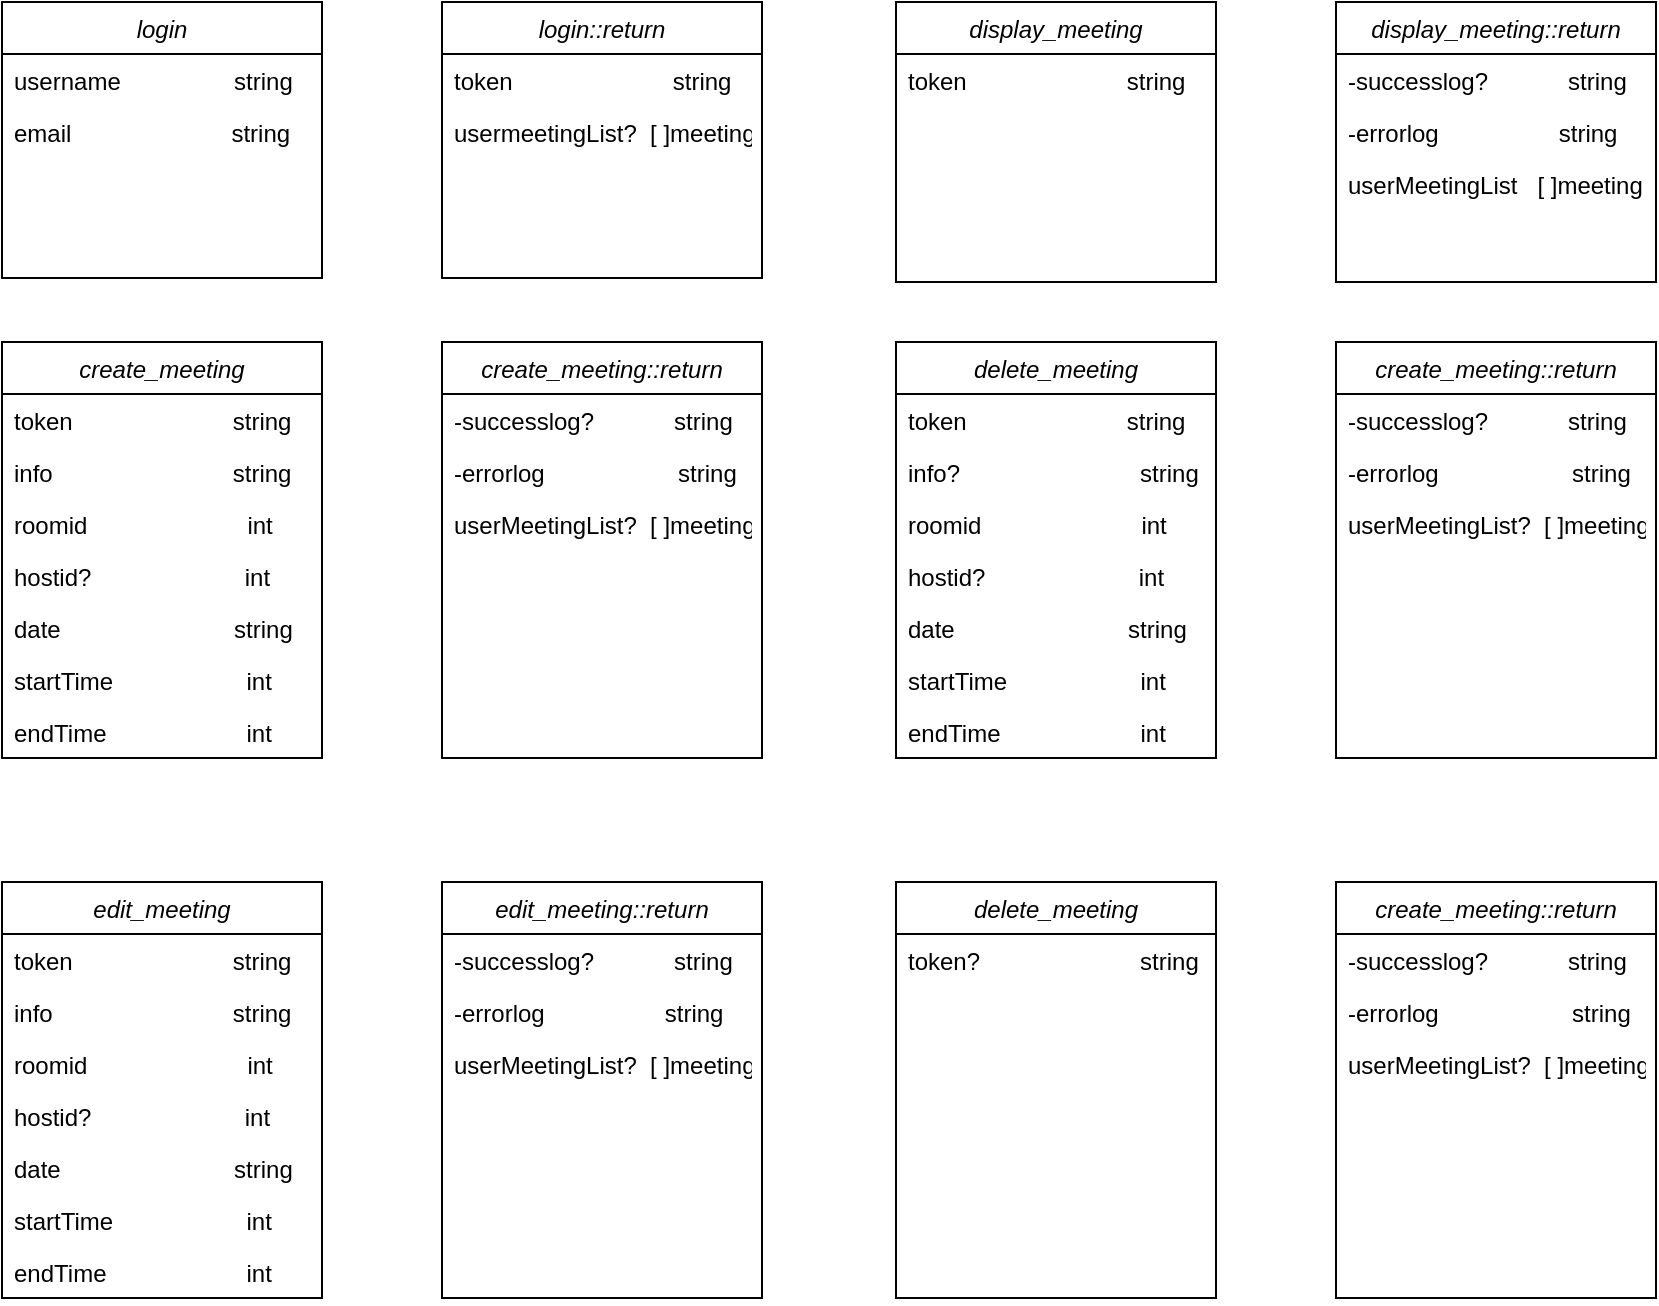 <mxfile version="16.0.0" type="github">
  <diagram id="C5RBs43oDa-KdzZeNtuy" name="Page-1">
    <mxGraphModel dx="1038" dy="547" grid="1" gridSize="10" guides="1" tooltips="1" connect="1" arrows="1" fold="1" page="1" pageScale="1" pageWidth="827" pageHeight="1169" math="0" shadow="0">
      <root>
        <mxCell id="WIyWlLk6GJQsqaUBKTNV-0" />
        <mxCell id="WIyWlLk6GJQsqaUBKTNV-1" parent="WIyWlLk6GJQsqaUBKTNV-0" />
        <mxCell id="zkfFHV4jXpPFQw0GAbJ--0" value="login" style="swimlane;fontStyle=2;align=center;verticalAlign=top;childLayout=stackLayout;horizontal=1;startSize=26;horizontalStack=0;resizeParent=1;resizeLast=0;collapsible=1;marginBottom=0;rounded=0;shadow=0;strokeWidth=1;" parent="WIyWlLk6GJQsqaUBKTNV-1" vertex="1">
          <mxGeometry width="160" height="138" as="geometry">
            <mxRectangle x="230" y="140" width="160" height="26" as="alternateBounds" />
          </mxGeometry>
        </mxCell>
        <mxCell id="zkfFHV4jXpPFQw0GAbJ--1" value="username                 string" style="text;align=left;verticalAlign=top;spacingLeft=4;spacingRight=4;overflow=hidden;rotatable=0;points=[[0,0.5],[1,0.5]];portConstraint=eastwest;" parent="zkfFHV4jXpPFQw0GAbJ--0" vertex="1">
          <mxGeometry y="26" width="160" height="26" as="geometry" />
        </mxCell>
        <mxCell id="zkfFHV4jXpPFQw0GAbJ--2" value="email                        string" style="text;align=left;verticalAlign=top;spacingLeft=4;spacingRight=4;overflow=hidden;rotatable=0;points=[[0,0.5],[1,0.5]];portConstraint=eastwest;rounded=0;shadow=0;html=0;" parent="zkfFHV4jXpPFQw0GAbJ--0" vertex="1">
          <mxGeometry y="52" width="160" height="26" as="geometry" />
        </mxCell>
        <mxCell id="tHx4wmTU4R1yA807eMMg-0" value="login::return" style="swimlane;fontStyle=2;align=center;verticalAlign=top;childLayout=stackLayout;horizontal=1;startSize=26;horizontalStack=0;resizeParent=1;resizeLast=0;collapsible=1;marginBottom=0;rounded=0;shadow=0;strokeWidth=1;" vertex="1" parent="WIyWlLk6GJQsqaUBKTNV-1">
          <mxGeometry x="220" width="160" height="138" as="geometry">
            <mxRectangle x="230" y="140" width="160" height="26" as="alternateBounds" />
          </mxGeometry>
        </mxCell>
        <mxCell id="tHx4wmTU4R1yA807eMMg-1" value="token                        string" style="text;align=left;verticalAlign=top;spacingLeft=4;spacingRight=4;overflow=hidden;rotatable=0;points=[[0,0.5],[1,0.5]];portConstraint=eastwest;" vertex="1" parent="tHx4wmTU4R1yA807eMMg-0">
          <mxGeometry y="26" width="160" height="26" as="geometry" />
        </mxCell>
        <mxCell id="tHx4wmTU4R1yA807eMMg-2" value="usermeetingList?  [ ]meeting" style="text;align=left;verticalAlign=top;spacingLeft=4;spacingRight=4;overflow=hidden;rotatable=0;points=[[0,0.5],[1,0.5]];portConstraint=eastwest;rounded=0;shadow=0;html=0;" vertex="1" parent="tHx4wmTU4R1yA807eMMg-0">
          <mxGeometry y="52" width="160" height="26" as="geometry" />
        </mxCell>
        <mxCell id="tHx4wmTU4R1yA807eMMg-3" value="create_meeting" style="swimlane;fontStyle=2;align=center;verticalAlign=top;childLayout=stackLayout;horizontal=1;startSize=26;horizontalStack=0;resizeParent=1;resizeLast=0;collapsible=1;marginBottom=0;rounded=0;shadow=0;strokeWidth=1;" vertex="1" parent="WIyWlLk6GJQsqaUBKTNV-1">
          <mxGeometry y="170" width="160" height="208" as="geometry">
            <mxRectangle x="230" y="140" width="160" height="26" as="alternateBounds" />
          </mxGeometry>
        </mxCell>
        <mxCell id="tHx4wmTU4R1yA807eMMg-4" value="token                        string" style="text;align=left;verticalAlign=top;spacingLeft=4;spacingRight=4;overflow=hidden;rotatable=0;points=[[0,0.5],[1,0.5]];portConstraint=eastwest;" vertex="1" parent="tHx4wmTU4R1yA807eMMg-3">
          <mxGeometry y="26" width="160" height="26" as="geometry" />
        </mxCell>
        <mxCell id="tHx4wmTU4R1yA807eMMg-5" value="info                           string" style="text;align=left;verticalAlign=top;spacingLeft=4;spacingRight=4;overflow=hidden;rotatable=0;points=[[0,0.5],[1,0.5]];portConstraint=eastwest;rounded=0;shadow=0;html=0;" vertex="1" parent="tHx4wmTU4R1yA807eMMg-3">
          <mxGeometry y="52" width="160" height="26" as="geometry" />
        </mxCell>
        <mxCell id="tHx4wmTU4R1yA807eMMg-6" value="roomid                        int&#xa;&#xa;" style="text;align=left;verticalAlign=top;spacingLeft=4;spacingRight=4;overflow=hidden;rotatable=0;points=[[0,0.5],[1,0.5]];portConstraint=eastwest;rounded=0;shadow=0;html=0;" vertex="1" parent="tHx4wmTU4R1yA807eMMg-3">
          <mxGeometry y="78" width="160" height="26" as="geometry" />
        </mxCell>
        <mxCell id="tHx4wmTU4R1yA807eMMg-8" value="hostid?                       int" style="text;align=left;verticalAlign=top;spacingLeft=4;spacingRight=4;overflow=hidden;rotatable=0;points=[[0,0.5],[1,0.5]];portConstraint=eastwest;rounded=0;shadow=0;html=0;" vertex="1" parent="tHx4wmTU4R1yA807eMMg-3">
          <mxGeometry y="104" width="160" height="26" as="geometry" />
        </mxCell>
        <mxCell id="tHx4wmTU4R1yA807eMMg-7" value="date                          string" style="text;align=left;verticalAlign=top;spacingLeft=4;spacingRight=4;overflow=hidden;rotatable=0;points=[[0,0.5],[1,0.5]];portConstraint=eastwest;rounded=0;shadow=0;html=0;" vertex="1" parent="tHx4wmTU4R1yA807eMMg-3">
          <mxGeometry y="130" width="160" height="26" as="geometry" />
        </mxCell>
        <mxCell id="tHx4wmTU4R1yA807eMMg-9" value="startTime                    int" style="text;align=left;verticalAlign=top;spacingLeft=4;spacingRight=4;overflow=hidden;rotatable=0;points=[[0,0.5],[1,0.5]];portConstraint=eastwest;rounded=0;shadow=0;html=0;" vertex="1" parent="tHx4wmTU4R1yA807eMMg-3">
          <mxGeometry y="156" width="160" height="26" as="geometry" />
        </mxCell>
        <mxCell id="tHx4wmTU4R1yA807eMMg-11" value="endTime                     int" style="text;align=left;verticalAlign=top;spacingLeft=4;spacingRight=4;overflow=hidden;rotatable=0;points=[[0,0.5],[1,0.5]];portConstraint=eastwest;rounded=0;shadow=0;html=0;" vertex="1" parent="tHx4wmTU4R1yA807eMMg-3">
          <mxGeometry y="182" width="160" height="26" as="geometry" />
        </mxCell>
        <mxCell id="tHx4wmTU4R1yA807eMMg-12" value="create_meeting::return" style="swimlane;fontStyle=2;align=center;verticalAlign=top;childLayout=stackLayout;horizontal=1;startSize=26;horizontalStack=0;resizeParent=1;resizeLast=0;collapsible=1;marginBottom=0;rounded=0;shadow=0;strokeWidth=1;" vertex="1" parent="WIyWlLk6GJQsqaUBKTNV-1">
          <mxGeometry x="220" y="170" width="160" height="208" as="geometry">
            <mxRectangle x="230" y="140" width="160" height="26" as="alternateBounds" />
          </mxGeometry>
        </mxCell>
        <mxCell id="tHx4wmTU4R1yA807eMMg-13" value="-successlog?            string" style="text;align=left;verticalAlign=top;spacingLeft=4;spacingRight=4;overflow=hidden;rotatable=0;points=[[0,0.5],[1,0.5]];portConstraint=eastwest;" vertex="1" parent="tHx4wmTU4R1yA807eMMg-12">
          <mxGeometry y="26" width="160" height="26" as="geometry" />
        </mxCell>
        <mxCell id="tHx4wmTU4R1yA807eMMg-31" value="-errorlog                    string" style="text;align=left;verticalAlign=top;spacingLeft=4;spacingRight=4;overflow=hidden;rotatable=0;points=[[0,0.5],[1,0.5]];portConstraint=eastwest;" vertex="1" parent="tHx4wmTU4R1yA807eMMg-12">
          <mxGeometry y="52" width="160" height="26" as="geometry" />
        </mxCell>
        <mxCell id="tHx4wmTU4R1yA807eMMg-14" value="userMeetingList?  [ ]meeting" style="text;align=left;verticalAlign=top;spacingLeft=4;spacingRight=4;overflow=hidden;rotatable=0;points=[[0,0.5],[1,0.5]];portConstraint=eastwest;rounded=0;shadow=0;html=0;" vertex="1" parent="tHx4wmTU4R1yA807eMMg-12">
          <mxGeometry y="78" width="160" height="26" as="geometry" />
        </mxCell>
        <mxCell id="tHx4wmTU4R1yA807eMMg-20" value="edit_meeting" style="swimlane;fontStyle=2;align=center;verticalAlign=top;childLayout=stackLayout;horizontal=1;startSize=26;horizontalStack=0;resizeParent=1;resizeLast=0;collapsible=1;marginBottom=0;rounded=0;shadow=0;strokeWidth=1;" vertex="1" parent="WIyWlLk6GJQsqaUBKTNV-1">
          <mxGeometry y="440" width="160" height="208" as="geometry">
            <mxRectangle x="230" y="140" width="160" height="26" as="alternateBounds" />
          </mxGeometry>
        </mxCell>
        <mxCell id="tHx4wmTU4R1yA807eMMg-21" value="token                        string" style="text;align=left;verticalAlign=top;spacingLeft=4;spacingRight=4;overflow=hidden;rotatable=0;points=[[0,0.5],[1,0.5]];portConstraint=eastwest;" vertex="1" parent="tHx4wmTU4R1yA807eMMg-20">
          <mxGeometry y="26" width="160" height="26" as="geometry" />
        </mxCell>
        <mxCell id="tHx4wmTU4R1yA807eMMg-22" value="info                           string" style="text;align=left;verticalAlign=top;spacingLeft=4;spacingRight=4;overflow=hidden;rotatable=0;points=[[0,0.5],[1,0.5]];portConstraint=eastwest;rounded=0;shadow=0;html=0;" vertex="1" parent="tHx4wmTU4R1yA807eMMg-20">
          <mxGeometry y="52" width="160" height="26" as="geometry" />
        </mxCell>
        <mxCell id="tHx4wmTU4R1yA807eMMg-23" value="roomid                        int&#xa;&#xa;" style="text;align=left;verticalAlign=top;spacingLeft=4;spacingRight=4;overflow=hidden;rotatable=0;points=[[0,0.5],[1,0.5]];portConstraint=eastwest;rounded=0;shadow=0;html=0;" vertex="1" parent="tHx4wmTU4R1yA807eMMg-20">
          <mxGeometry y="78" width="160" height="26" as="geometry" />
        </mxCell>
        <mxCell id="tHx4wmTU4R1yA807eMMg-24" value="hostid?                       int" style="text;align=left;verticalAlign=top;spacingLeft=4;spacingRight=4;overflow=hidden;rotatable=0;points=[[0,0.5],[1,0.5]];portConstraint=eastwest;rounded=0;shadow=0;html=0;" vertex="1" parent="tHx4wmTU4R1yA807eMMg-20">
          <mxGeometry y="104" width="160" height="26" as="geometry" />
        </mxCell>
        <mxCell id="tHx4wmTU4R1yA807eMMg-25" value="date                          string" style="text;align=left;verticalAlign=top;spacingLeft=4;spacingRight=4;overflow=hidden;rotatable=0;points=[[0,0.5],[1,0.5]];portConstraint=eastwest;rounded=0;shadow=0;html=0;" vertex="1" parent="tHx4wmTU4R1yA807eMMg-20">
          <mxGeometry y="130" width="160" height="26" as="geometry" />
        </mxCell>
        <mxCell id="tHx4wmTU4R1yA807eMMg-26" value="startTime                    int" style="text;align=left;verticalAlign=top;spacingLeft=4;spacingRight=4;overflow=hidden;rotatable=0;points=[[0,0.5],[1,0.5]];portConstraint=eastwest;rounded=0;shadow=0;html=0;" vertex="1" parent="tHx4wmTU4R1yA807eMMg-20">
          <mxGeometry y="156" width="160" height="26" as="geometry" />
        </mxCell>
        <mxCell id="tHx4wmTU4R1yA807eMMg-27" value="endTime                     int" style="text;align=left;verticalAlign=top;spacingLeft=4;spacingRight=4;overflow=hidden;rotatable=0;points=[[0,0.5],[1,0.5]];portConstraint=eastwest;rounded=0;shadow=0;html=0;" vertex="1" parent="tHx4wmTU4R1yA807eMMg-20">
          <mxGeometry y="182" width="160" height="26" as="geometry" />
        </mxCell>
        <mxCell id="tHx4wmTU4R1yA807eMMg-28" value="edit_meeting::return" style="swimlane;fontStyle=2;align=center;verticalAlign=top;childLayout=stackLayout;horizontal=1;startSize=26;horizontalStack=0;resizeParent=1;resizeLast=0;collapsible=1;marginBottom=0;rounded=0;shadow=0;strokeWidth=1;" vertex="1" parent="WIyWlLk6GJQsqaUBKTNV-1">
          <mxGeometry x="220" y="440" width="160" height="208" as="geometry">
            <mxRectangle x="230" y="140" width="160" height="26" as="alternateBounds" />
          </mxGeometry>
        </mxCell>
        <mxCell id="tHx4wmTU4R1yA807eMMg-29" value="-successlog?            string" style="text;align=left;verticalAlign=top;spacingLeft=4;spacingRight=4;overflow=hidden;rotatable=0;points=[[0,0.5],[1,0.5]];portConstraint=eastwest;" vertex="1" parent="tHx4wmTU4R1yA807eMMg-28">
          <mxGeometry y="26" width="160" height="26" as="geometry" />
        </mxCell>
        <mxCell id="tHx4wmTU4R1yA807eMMg-32" value="-errorlog                  string" style="text;align=left;verticalAlign=top;spacingLeft=4;spacingRight=4;overflow=hidden;rotatable=0;points=[[0,0.5],[1,0.5]];portConstraint=eastwest;" vertex="1" parent="tHx4wmTU4R1yA807eMMg-28">
          <mxGeometry y="52" width="160" height="26" as="geometry" />
        </mxCell>
        <mxCell id="tHx4wmTU4R1yA807eMMg-30" value="userMeetingList?  [ ]meeting" style="text;align=left;verticalAlign=top;spacingLeft=4;spacingRight=4;overflow=hidden;rotatable=0;points=[[0,0.5],[1,0.5]];portConstraint=eastwest;rounded=0;shadow=0;html=0;" vertex="1" parent="tHx4wmTU4R1yA807eMMg-28">
          <mxGeometry y="78" width="160" height="26" as="geometry" />
        </mxCell>
        <mxCell id="tHx4wmTU4R1yA807eMMg-33" value="display_meeting" style="swimlane;fontStyle=2;align=center;verticalAlign=top;childLayout=stackLayout;horizontal=1;startSize=26;horizontalStack=0;resizeParent=1;resizeLast=0;collapsible=1;marginBottom=0;rounded=0;shadow=0;strokeWidth=1;" vertex="1" parent="WIyWlLk6GJQsqaUBKTNV-1">
          <mxGeometry x="447" width="160" height="140" as="geometry">
            <mxRectangle x="230" y="140" width="160" height="26" as="alternateBounds" />
          </mxGeometry>
        </mxCell>
        <mxCell id="tHx4wmTU4R1yA807eMMg-34" value="token                        string" style="text;align=left;verticalAlign=top;spacingLeft=4;spacingRight=4;overflow=hidden;rotatable=0;points=[[0,0.5],[1,0.5]];portConstraint=eastwest;" vertex="1" parent="tHx4wmTU4R1yA807eMMg-33">
          <mxGeometry y="26" width="160" height="26" as="geometry" />
        </mxCell>
        <mxCell id="tHx4wmTU4R1yA807eMMg-41" value="display_meeting::return" style="swimlane;fontStyle=2;align=center;verticalAlign=top;childLayout=stackLayout;horizontal=1;startSize=26;horizontalStack=0;resizeParent=1;resizeLast=0;collapsible=1;marginBottom=0;rounded=0;shadow=0;strokeWidth=1;" vertex="1" parent="WIyWlLk6GJQsqaUBKTNV-1">
          <mxGeometry x="667" width="160" height="140" as="geometry">
            <mxRectangle x="230" y="140" width="160" height="26" as="alternateBounds" />
          </mxGeometry>
        </mxCell>
        <mxCell id="tHx4wmTU4R1yA807eMMg-42" value="-successlog?            string" style="text;align=left;verticalAlign=top;spacingLeft=4;spacingRight=4;overflow=hidden;rotatable=0;points=[[0,0.5],[1,0.5]];portConstraint=eastwest;" vertex="1" parent="tHx4wmTU4R1yA807eMMg-41">
          <mxGeometry y="26" width="160" height="26" as="geometry" />
        </mxCell>
        <mxCell id="tHx4wmTU4R1yA807eMMg-43" value="-errorlog                  string" style="text;align=left;verticalAlign=top;spacingLeft=4;spacingRight=4;overflow=hidden;rotatable=0;points=[[0,0.5],[1,0.5]];portConstraint=eastwest;" vertex="1" parent="tHx4wmTU4R1yA807eMMg-41">
          <mxGeometry y="52" width="160" height="26" as="geometry" />
        </mxCell>
        <mxCell id="tHx4wmTU4R1yA807eMMg-44" value="userMeetingList   [ ]meeting" style="text;align=left;verticalAlign=top;spacingLeft=4;spacingRight=4;overflow=hidden;rotatable=0;points=[[0,0.5],[1,0.5]];portConstraint=eastwest;rounded=0;shadow=0;html=0;" vertex="1" parent="tHx4wmTU4R1yA807eMMg-41">
          <mxGeometry y="78" width="160" height="26" as="geometry" />
        </mxCell>
        <mxCell id="tHx4wmTU4R1yA807eMMg-45" value="delete_meeting" style="swimlane;fontStyle=2;align=center;verticalAlign=top;childLayout=stackLayout;horizontal=1;startSize=26;horizontalStack=0;resizeParent=1;resizeLast=0;collapsible=1;marginBottom=0;rounded=0;shadow=0;strokeWidth=1;" vertex="1" parent="WIyWlLk6GJQsqaUBKTNV-1">
          <mxGeometry x="447" y="170" width="160" height="208" as="geometry">
            <mxRectangle x="230" y="140" width="160" height="26" as="alternateBounds" />
          </mxGeometry>
        </mxCell>
        <mxCell id="tHx4wmTU4R1yA807eMMg-46" value="token                        string" style="text;align=left;verticalAlign=top;spacingLeft=4;spacingRight=4;overflow=hidden;rotatable=0;points=[[0,0.5],[1,0.5]];portConstraint=eastwest;" vertex="1" parent="tHx4wmTU4R1yA807eMMg-45">
          <mxGeometry y="26" width="160" height="26" as="geometry" />
        </mxCell>
        <mxCell id="tHx4wmTU4R1yA807eMMg-47" value="info?                           string" style="text;align=left;verticalAlign=top;spacingLeft=4;spacingRight=4;overflow=hidden;rotatable=0;points=[[0,0.5],[1,0.5]];portConstraint=eastwest;rounded=0;shadow=0;html=0;" vertex="1" parent="tHx4wmTU4R1yA807eMMg-45">
          <mxGeometry y="52" width="160" height="26" as="geometry" />
        </mxCell>
        <mxCell id="tHx4wmTU4R1yA807eMMg-48" value="roomid                        int&#xa;&#xa;" style="text;align=left;verticalAlign=top;spacingLeft=4;spacingRight=4;overflow=hidden;rotatable=0;points=[[0,0.5],[1,0.5]];portConstraint=eastwest;rounded=0;shadow=0;html=0;" vertex="1" parent="tHx4wmTU4R1yA807eMMg-45">
          <mxGeometry y="78" width="160" height="26" as="geometry" />
        </mxCell>
        <mxCell id="tHx4wmTU4R1yA807eMMg-49" value="hostid?                       int" style="text;align=left;verticalAlign=top;spacingLeft=4;spacingRight=4;overflow=hidden;rotatable=0;points=[[0,0.5],[1,0.5]];portConstraint=eastwest;rounded=0;shadow=0;html=0;" vertex="1" parent="tHx4wmTU4R1yA807eMMg-45">
          <mxGeometry y="104" width="160" height="26" as="geometry" />
        </mxCell>
        <mxCell id="tHx4wmTU4R1yA807eMMg-50" value="date                          string" style="text;align=left;verticalAlign=top;spacingLeft=4;spacingRight=4;overflow=hidden;rotatable=0;points=[[0,0.5],[1,0.5]];portConstraint=eastwest;rounded=0;shadow=0;html=0;" vertex="1" parent="tHx4wmTU4R1yA807eMMg-45">
          <mxGeometry y="130" width="160" height="26" as="geometry" />
        </mxCell>
        <mxCell id="tHx4wmTU4R1yA807eMMg-51" value="startTime                    int" style="text;align=left;verticalAlign=top;spacingLeft=4;spacingRight=4;overflow=hidden;rotatable=0;points=[[0,0.5],[1,0.5]];portConstraint=eastwest;rounded=0;shadow=0;html=0;" vertex="1" parent="tHx4wmTU4R1yA807eMMg-45">
          <mxGeometry y="156" width="160" height="26" as="geometry" />
        </mxCell>
        <mxCell id="tHx4wmTU4R1yA807eMMg-52" value="endTime                     int" style="text;align=left;verticalAlign=top;spacingLeft=4;spacingRight=4;overflow=hidden;rotatable=0;points=[[0,0.5],[1,0.5]];portConstraint=eastwest;rounded=0;shadow=0;html=0;" vertex="1" parent="tHx4wmTU4R1yA807eMMg-45">
          <mxGeometry y="182" width="160" height="26" as="geometry" />
        </mxCell>
        <mxCell id="tHx4wmTU4R1yA807eMMg-53" value="create_meeting::return" style="swimlane;fontStyle=2;align=center;verticalAlign=top;childLayout=stackLayout;horizontal=1;startSize=26;horizontalStack=0;resizeParent=1;resizeLast=0;collapsible=1;marginBottom=0;rounded=0;shadow=0;strokeWidth=1;" vertex="1" parent="WIyWlLk6GJQsqaUBKTNV-1">
          <mxGeometry x="667" y="170" width="160" height="208" as="geometry">
            <mxRectangle x="230" y="140" width="160" height="26" as="alternateBounds" />
          </mxGeometry>
        </mxCell>
        <mxCell id="tHx4wmTU4R1yA807eMMg-54" value="-successlog?            string" style="text;align=left;verticalAlign=top;spacingLeft=4;spacingRight=4;overflow=hidden;rotatable=0;points=[[0,0.5],[1,0.5]];portConstraint=eastwest;" vertex="1" parent="tHx4wmTU4R1yA807eMMg-53">
          <mxGeometry y="26" width="160" height="26" as="geometry" />
        </mxCell>
        <mxCell id="tHx4wmTU4R1yA807eMMg-55" value="-errorlog                    string" style="text;align=left;verticalAlign=top;spacingLeft=4;spacingRight=4;overflow=hidden;rotatable=0;points=[[0,0.5],[1,0.5]];portConstraint=eastwest;" vertex="1" parent="tHx4wmTU4R1yA807eMMg-53">
          <mxGeometry y="52" width="160" height="26" as="geometry" />
        </mxCell>
        <mxCell id="tHx4wmTU4R1yA807eMMg-56" value="userMeetingList?  [ ]meeting" style="text;align=left;verticalAlign=top;spacingLeft=4;spacingRight=4;overflow=hidden;rotatable=0;points=[[0,0.5],[1,0.5]];portConstraint=eastwest;rounded=0;shadow=0;html=0;" vertex="1" parent="tHx4wmTU4R1yA807eMMg-53">
          <mxGeometry y="78" width="160" height="26" as="geometry" />
        </mxCell>
        <mxCell id="tHx4wmTU4R1yA807eMMg-57" value="delete_meeting" style="swimlane;fontStyle=2;align=center;verticalAlign=top;childLayout=stackLayout;horizontal=1;startSize=26;horizontalStack=0;resizeParent=1;resizeLast=0;collapsible=1;marginBottom=0;rounded=0;shadow=0;strokeWidth=1;" vertex="1" parent="WIyWlLk6GJQsqaUBKTNV-1">
          <mxGeometry x="447" y="440" width="160" height="208" as="geometry">
            <mxRectangle x="230" y="140" width="160" height="26" as="alternateBounds" />
          </mxGeometry>
        </mxCell>
        <mxCell id="tHx4wmTU4R1yA807eMMg-58" value="token?                        string" style="text;align=left;verticalAlign=top;spacingLeft=4;spacingRight=4;overflow=hidden;rotatable=0;points=[[0,0.5],[1,0.5]];portConstraint=eastwest;" vertex="1" parent="tHx4wmTU4R1yA807eMMg-57">
          <mxGeometry y="26" width="160" height="26" as="geometry" />
        </mxCell>
        <mxCell id="tHx4wmTU4R1yA807eMMg-65" value="create_meeting::return" style="swimlane;fontStyle=2;align=center;verticalAlign=top;childLayout=stackLayout;horizontal=1;startSize=26;horizontalStack=0;resizeParent=1;resizeLast=0;collapsible=1;marginBottom=0;rounded=0;shadow=0;strokeWidth=1;" vertex="1" parent="WIyWlLk6GJQsqaUBKTNV-1">
          <mxGeometry x="667" y="440" width="160" height="208" as="geometry">
            <mxRectangle x="230" y="140" width="160" height="26" as="alternateBounds" />
          </mxGeometry>
        </mxCell>
        <mxCell id="tHx4wmTU4R1yA807eMMg-66" value="-successlog?            string" style="text;align=left;verticalAlign=top;spacingLeft=4;spacingRight=4;overflow=hidden;rotatable=0;points=[[0,0.5],[1,0.5]];portConstraint=eastwest;" vertex="1" parent="tHx4wmTU4R1yA807eMMg-65">
          <mxGeometry y="26" width="160" height="26" as="geometry" />
        </mxCell>
        <mxCell id="tHx4wmTU4R1yA807eMMg-67" value="-errorlog                    string" style="text;align=left;verticalAlign=top;spacingLeft=4;spacingRight=4;overflow=hidden;rotatable=0;points=[[0,0.5],[1,0.5]];portConstraint=eastwest;" vertex="1" parent="tHx4wmTU4R1yA807eMMg-65">
          <mxGeometry y="52" width="160" height="26" as="geometry" />
        </mxCell>
        <mxCell id="tHx4wmTU4R1yA807eMMg-68" value="userMeetingList?  [ ]meeting" style="text;align=left;verticalAlign=top;spacingLeft=4;spacingRight=4;overflow=hidden;rotatable=0;points=[[0,0.5],[1,0.5]];portConstraint=eastwest;rounded=0;shadow=0;html=0;" vertex="1" parent="tHx4wmTU4R1yA807eMMg-65">
          <mxGeometry y="78" width="160" height="26" as="geometry" />
        </mxCell>
      </root>
    </mxGraphModel>
  </diagram>
</mxfile>
